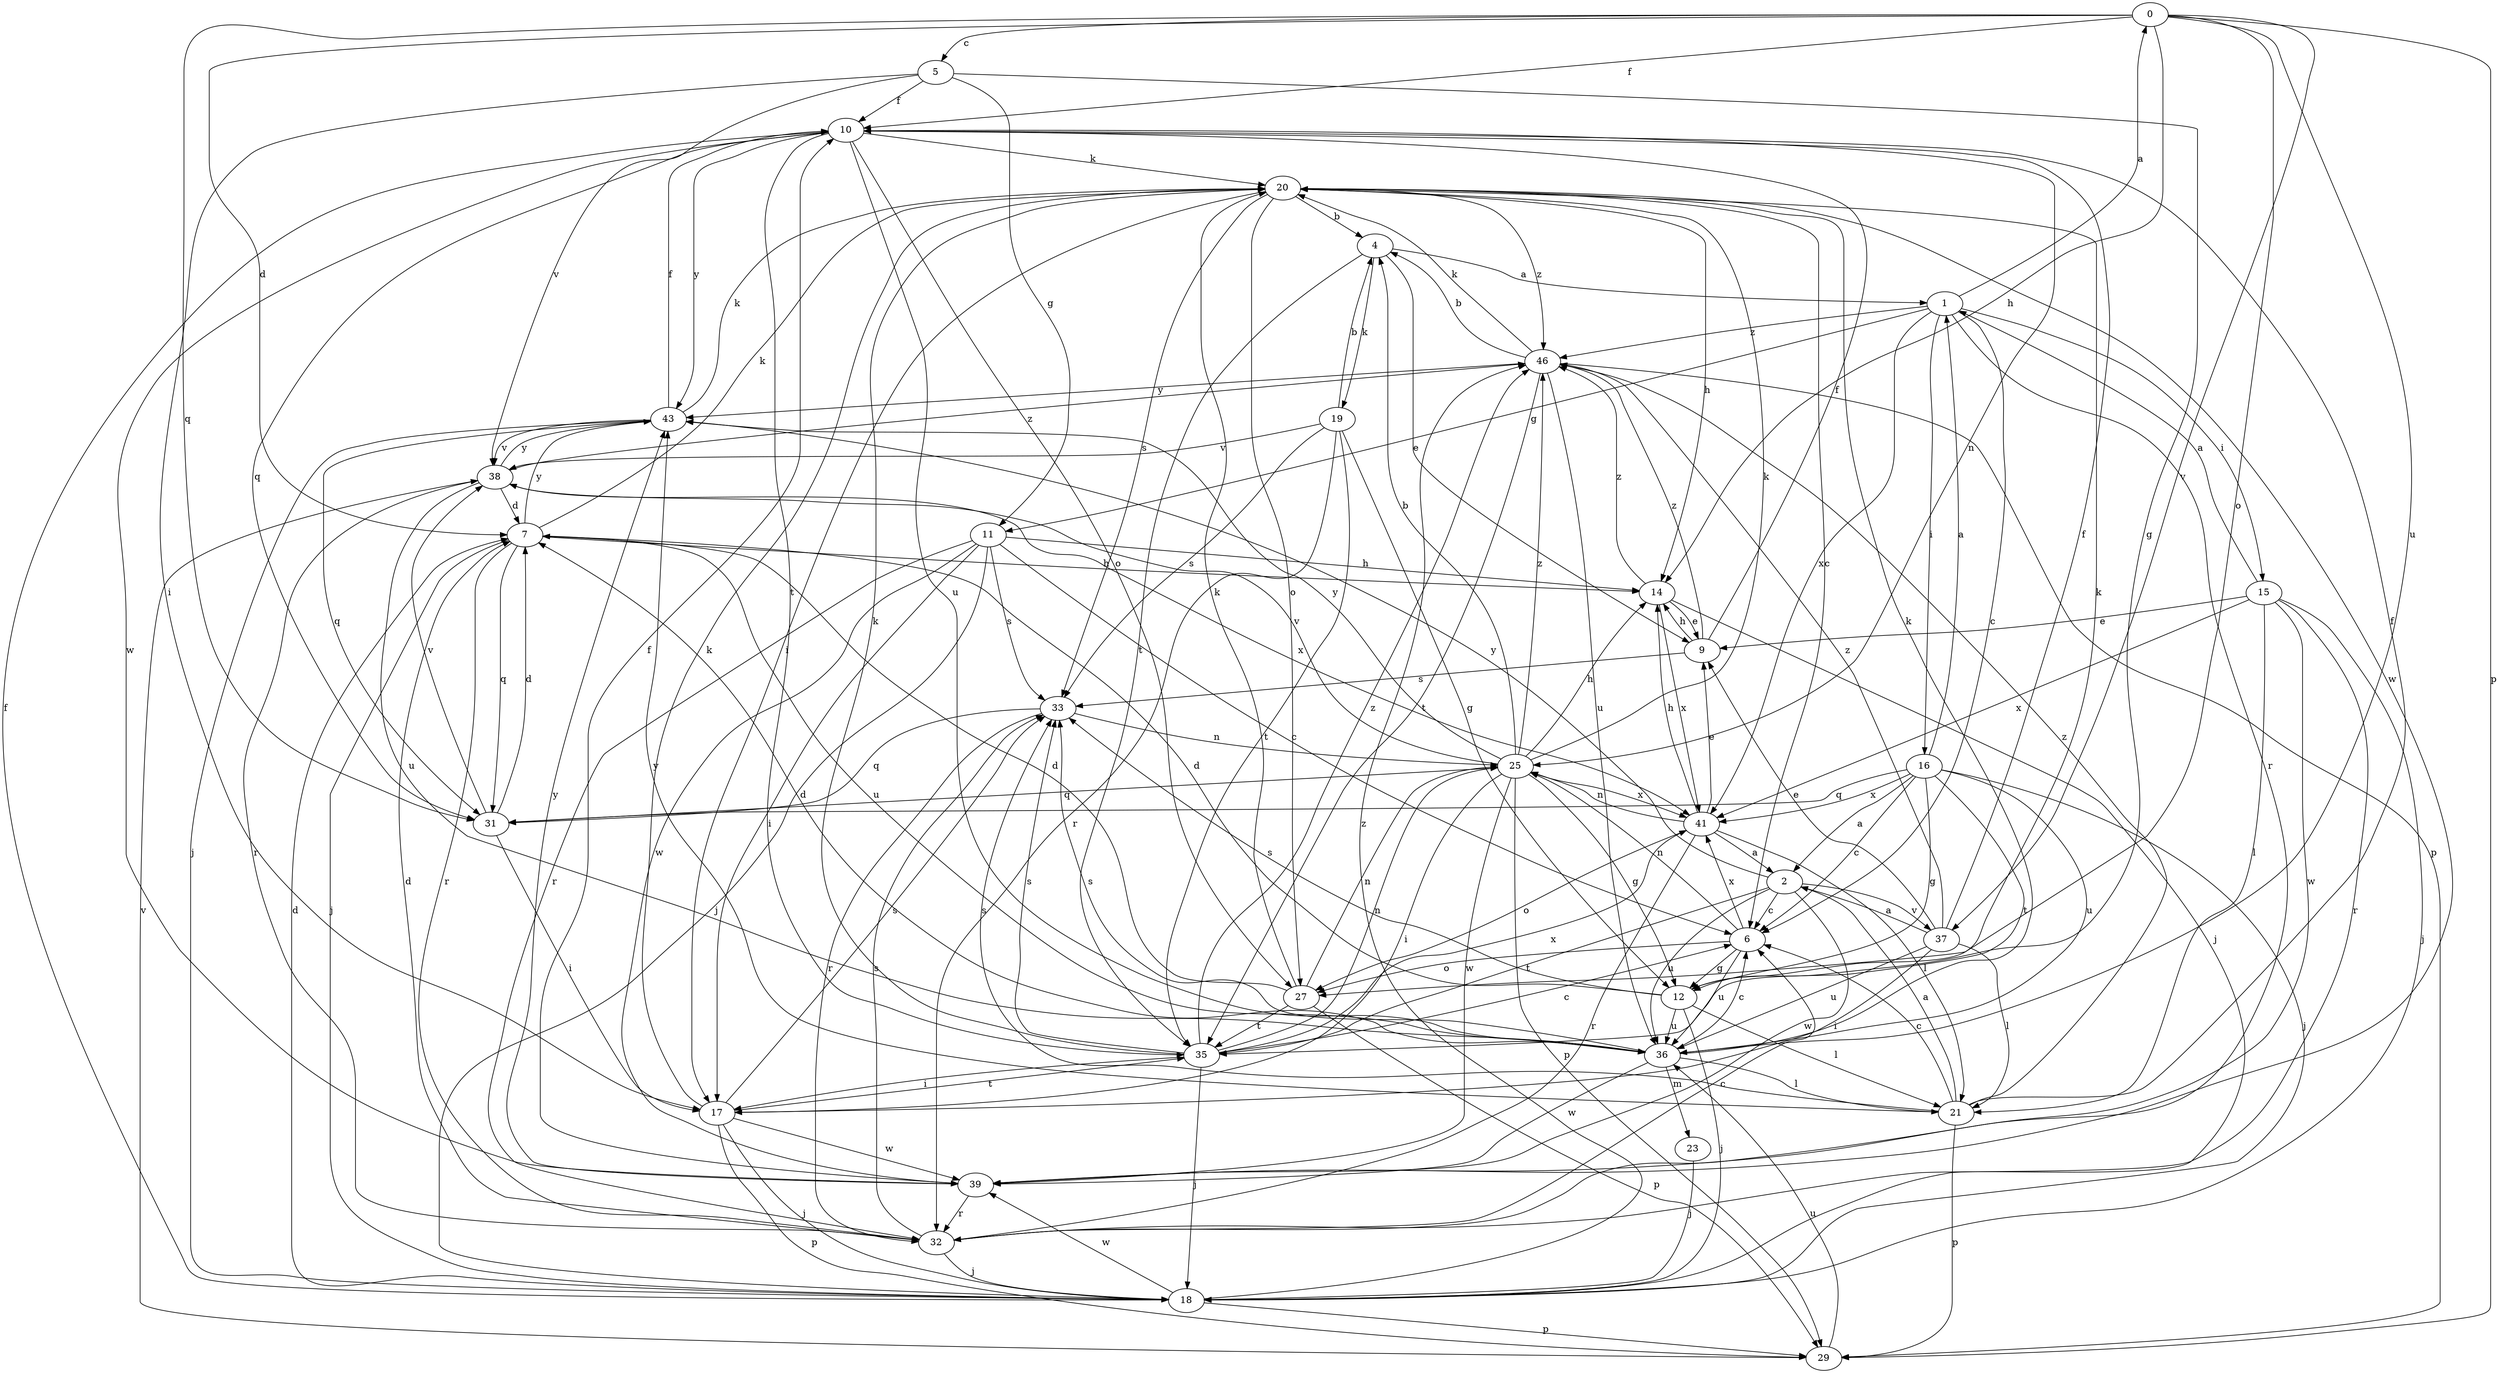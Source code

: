 strict digraph  {
0;
1;
2;
4;
5;
6;
7;
9;
10;
11;
12;
14;
15;
16;
17;
18;
19;
20;
21;
23;
25;
27;
29;
31;
32;
33;
35;
36;
37;
38;
39;
41;
43;
46;
0 -> 5  [label=c];
0 -> 7  [label=d];
0 -> 10  [label=f];
0 -> 14  [label=h];
0 -> 27  [label=o];
0 -> 29  [label=p];
0 -> 31  [label=q];
0 -> 36  [label=u];
0 -> 37  [label=v];
1 -> 0  [label=a];
1 -> 6  [label=c];
1 -> 11  [label=g];
1 -> 15  [label=i];
1 -> 16  [label=i];
1 -> 32  [label=r];
1 -> 41  [label=x];
1 -> 46  [label=z];
2 -> 6  [label=c];
2 -> 35  [label=t];
2 -> 36  [label=u];
2 -> 37  [label=v];
2 -> 39  [label=w];
2 -> 43  [label=y];
4 -> 1  [label=a];
4 -> 9  [label=e];
4 -> 19  [label=k];
4 -> 35  [label=t];
5 -> 10  [label=f];
5 -> 11  [label=g];
5 -> 12  [label=g];
5 -> 17  [label=i];
5 -> 38  [label=v];
6 -> 12  [label=g];
6 -> 25  [label=n];
6 -> 27  [label=o];
6 -> 36  [label=u];
6 -> 41  [label=x];
7 -> 14  [label=h];
7 -> 18  [label=j];
7 -> 20  [label=k];
7 -> 31  [label=q];
7 -> 32  [label=r];
7 -> 36  [label=u];
7 -> 43  [label=y];
9 -> 10  [label=f];
9 -> 14  [label=h];
9 -> 33  [label=s];
9 -> 46  [label=z];
10 -> 20  [label=k];
10 -> 25  [label=n];
10 -> 27  [label=o];
10 -> 31  [label=q];
10 -> 35  [label=t];
10 -> 36  [label=u];
10 -> 39  [label=w];
10 -> 43  [label=y];
11 -> 6  [label=c];
11 -> 14  [label=h];
11 -> 17  [label=i];
11 -> 18  [label=j];
11 -> 32  [label=r];
11 -> 33  [label=s];
11 -> 39  [label=w];
12 -> 7  [label=d];
12 -> 18  [label=j];
12 -> 20  [label=k];
12 -> 21  [label=l];
12 -> 33  [label=s];
12 -> 36  [label=u];
14 -> 9  [label=e];
14 -> 18  [label=j];
14 -> 41  [label=x];
14 -> 46  [label=z];
15 -> 1  [label=a];
15 -> 9  [label=e];
15 -> 18  [label=j];
15 -> 21  [label=l];
15 -> 32  [label=r];
15 -> 39  [label=w];
15 -> 41  [label=x];
16 -> 1  [label=a];
16 -> 2  [label=a];
16 -> 6  [label=c];
16 -> 12  [label=g];
16 -> 18  [label=j];
16 -> 31  [label=q];
16 -> 35  [label=t];
16 -> 36  [label=u];
16 -> 41  [label=x];
17 -> 18  [label=j];
17 -> 20  [label=k];
17 -> 29  [label=p];
17 -> 33  [label=s];
17 -> 35  [label=t];
17 -> 39  [label=w];
18 -> 7  [label=d];
18 -> 10  [label=f];
18 -> 29  [label=p];
18 -> 39  [label=w];
18 -> 46  [label=z];
19 -> 4  [label=b];
19 -> 12  [label=g];
19 -> 32  [label=r];
19 -> 33  [label=s];
19 -> 35  [label=t];
19 -> 38  [label=v];
20 -> 4  [label=b];
20 -> 6  [label=c];
20 -> 14  [label=h];
20 -> 17  [label=i];
20 -> 27  [label=o];
20 -> 33  [label=s];
20 -> 39  [label=w];
20 -> 46  [label=z];
21 -> 2  [label=a];
21 -> 6  [label=c];
21 -> 10  [label=f];
21 -> 29  [label=p];
21 -> 33  [label=s];
21 -> 43  [label=y];
21 -> 46  [label=z];
23 -> 18  [label=j];
25 -> 4  [label=b];
25 -> 12  [label=g];
25 -> 14  [label=h];
25 -> 17  [label=i];
25 -> 20  [label=k];
25 -> 29  [label=p];
25 -> 31  [label=q];
25 -> 38  [label=v];
25 -> 39  [label=w];
25 -> 41  [label=x];
25 -> 43  [label=y];
25 -> 46  [label=z];
27 -> 7  [label=d];
27 -> 20  [label=k];
27 -> 25  [label=n];
27 -> 29  [label=p];
27 -> 35  [label=t];
29 -> 36  [label=u];
29 -> 38  [label=v];
31 -> 7  [label=d];
31 -> 17  [label=i];
31 -> 38  [label=v];
32 -> 6  [label=c];
32 -> 7  [label=d];
32 -> 18  [label=j];
32 -> 33  [label=s];
33 -> 25  [label=n];
33 -> 31  [label=q];
33 -> 32  [label=r];
35 -> 6  [label=c];
35 -> 17  [label=i];
35 -> 18  [label=j];
35 -> 20  [label=k];
35 -> 25  [label=n];
35 -> 33  [label=s];
35 -> 41  [label=x];
35 -> 46  [label=z];
36 -> 6  [label=c];
36 -> 7  [label=d];
36 -> 20  [label=k];
36 -> 21  [label=l];
36 -> 23  [label=m];
36 -> 33  [label=s];
36 -> 39  [label=w];
37 -> 2  [label=a];
37 -> 9  [label=e];
37 -> 10  [label=f];
37 -> 17  [label=i];
37 -> 21  [label=l];
37 -> 36  [label=u];
37 -> 46  [label=z];
38 -> 7  [label=d];
38 -> 32  [label=r];
38 -> 36  [label=u];
38 -> 41  [label=x];
38 -> 43  [label=y];
38 -> 46  [label=z];
39 -> 10  [label=f];
39 -> 32  [label=r];
39 -> 43  [label=y];
41 -> 2  [label=a];
41 -> 9  [label=e];
41 -> 14  [label=h];
41 -> 21  [label=l];
41 -> 25  [label=n];
41 -> 27  [label=o];
41 -> 32  [label=r];
43 -> 10  [label=f];
43 -> 18  [label=j];
43 -> 20  [label=k];
43 -> 31  [label=q];
43 -> 38  [label=v];
46 -> 4  [label=b];
46 -> 20  [label=k];
46 -> 29  [label=p];
46 -> 35  [label=t];
46 -> 36  [label=u];
46 -> 43  [label=y];
}
